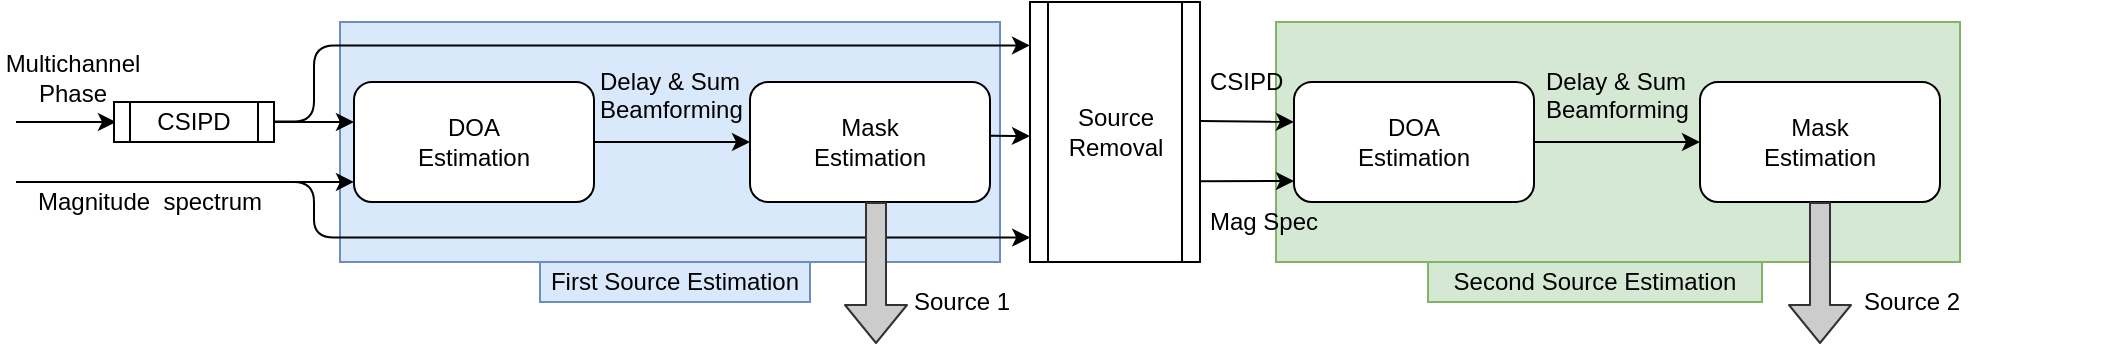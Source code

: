 <mxfile version="12.1.0" type="github" pages="1"><diagram id="od8Y8C4DSqS_Qob8x_1s" name="Page-1"><mxGraphModel dx="1312" dy="795" grid="1" gridSize="10" guides="1" tooltips="1" connect="1" arrows="1" fold="1" page="1" pageScale="1" pageWidth="1169" pageHeight="827" math="0" shadow="0"><root><mxCell id="0"/><mxCell id="1" parent="0"/><mxCell id="a5M3Ul1GQjcWvPVs12yN-5" value="" style="rounded=0;whiteSpace=wrap;html=1;fillColor=#d5e8d4;strokeColor=#82b366;" vertex="1" parent="1"><mxGeometry x="668" y="50" width="342" height="120" as="geometry"/></mxCell><mxCell id="a5M3Ul1GQjcWvPVs12yN-4" value="" style="rounded=0;whiteSpace=wrap;html=1;fillColor=#dae8fc;strokeColor=#6c8ebf;" vertex="1" parent="1"><mxGeometry x="200" y="50" width="330" height="120" as="geometry"/></mxCell><mxCell id="fAk3uDWp7C3FxuoYsQkG-1" value="&lt;div&gt;DOA&lt;/div&gt;&lt;div&gt;Estimation&lt;br&gt;&lt;/div&gt;" style="rounded=1;whiteSpace=wrap;html=1;shadow=0;glass=0;comic=0;" parent="1" vertex="1"><mxGeometry x="207" y="80" width="120" height="60" as="geometry"/></mxCell><mxCell id="fAk3uDWp7C3FxuoYsQkG-2" value="&lt;div&gt;Mask&lt;/div&gt;&lt;div&gt;Estimation&lt;/div&gt;" style="rounded=1;whiteSpace=wrap;html=1;" parent="1" vertex="1"><mxGeometry x="405" y="80" width="120" height="60" as="geometry"/></mxCell><mxCell id="fAk3uDWp7C3FxuoYsQkG-11" value="&lt;div&gt;Delay &amp;amp; Sum&lt;/div&gt;&lt;div&gt;Beamforming&lt;br&gt;&lt;/div&gt;" style="text;html=1;resizable=0;points=[];autosize=1;align=left;verticalAlign=top;spacingTop=-4;" parent="1" vertex="1"><mxGeometry x="328" y="70" width="80" height="30" as="geometry"/></mxCell><mxCell id="fAk3uDWp7C3FxuoYsQkG-16" value="" style="endArrow=classic;html=1;" parent="1" edge="1"><mxGeometry width="50" height="50" relative="1" as="geometry"><mxPoint x="38" y="100" as="sourcePoint"/><mxPoint x="88" y="100" as="targetPoint"/></mxGeometry></mxCell><mxCell id="fAk3uDWp7C3FxuoYsQkG-18" value="&lt;div&gt;Multichannel&lt;br&gt;&lt;/div&gt;&lt;div&gt;Phase&lt;/div&gt;" style="text;html=1;resizable=0;points=[];align=center;verticalAlign=middle;labelBackgroundColor=#ffffff;" parent="fAk3uDWp7C3FxuoYsQkG-16" vertex="1" connectable="0"><mxGeometry x="-0.419" relative="1" as="geometry"><mxPoint x="13.5" y="-22" as="offset"/></mxGeometry></mxCell><mxCell id="fAk3uDWp7C3FxuoYsQkG-17" value="" style="endArrow=classic;html=1;entryX=0;entryY=0.833;entryDx=0;entryDy=0;entryPerimeter=0;" parent="1" target="fAk3uDWp7C3FxuoYsQkG-1" edge="1"><mxGeometry width="50" height="50" relative="1" as="geometry"><mxPoint x="38" y="130" as="sourcePoint"/><mxPoint x="88" y="130" as="targetPoint"/></mxGeometry></mxCell><mxCell id="fAk3uDWp7C3FxuoYsQkG-23" style="edgeStyle=orthogonalEdgeStyle;rounded=0;orthogonalLoop=1;jettySize=auto;html=1;" parent="1" source="fAk3uDWp7C3FxuoYsQkG-22" edge="1"><mxGeometry relative="1" as="geometry"><mxPoint x="207" y="100" as="targetPoint"/></mxGeometry></mxCell><mxCell id="fAk3uDWp7C3FxuoYsQkG-22" value="&lt;div&gt;CSIPD&lt;br&gt;&lt;/div&gt;" style="shape=process;whiteSpace=wrap;html=1;backgroundOutline=1;" parent="1" vertex="1"><mxGeometry x="87" y="90" width="80" height="20" as="geometry"/></mxCell><mxCell id="fAk3uDWp7C3FxuoYsQkG-24" value="Magnitude&amp;nbsp; spectrum" style="text;html=1;resizable=0;points=[];autosize=1;align=left;verticalAlign=top;spacingTop=-4;" parent="1" vertex="1"><mxGeometry x="47" y="130" width="130" height="20" as="geometry"/></mxCell><mxCell id="fAk3uDWp7C3FxuoYsQkG-25" value="" style="endArrow=classic;html=1;exitX=1;exitY=0.5;exitDx=0;exitDy=0;entryX=0;entryY=0.5;entryDx=0;entryDy=0;" parent="1" source="fAk3uDWp7C3FxuoYsQkG-1" target="fAk3uDWp7C3FxuoYsQkG-2" edge="1"><mxGeometry width="50" height="50" relative="1" as="geometry"><mxPoint x="337" y="150" as="sourcePoint"/><mxPoint x="387" y="100" as="targetPoint"/></mxGeometry></mxCell><mxCell id="fAk3uDWp7C3FxuoYsQkG-26" value="" style="edgeStyle=elbowEdgeStyle;elbow=horizontal;endArrow=classic;html=1;exitX=1.021;exitY=0.067;exitDx=0;exitDy=0;exitPerimeter=0;entryX=0;entryY=0.167;entryDx=0;entryDy=0;entryPerimeter=0;" parent="1" target="fAk3uDWp7C3FxuoYsQkG-27" edge="1"><mxGeometry width="50" height="50" relative="1" as="geometry"><mxPoint x="167.182" y="99.81" as="sourcePoint"/><mxPoint x="585.5" y="48.5" as="targetPoint"/><Array as="points"><mxPoint x="187" y="80"/><mxPoint x="195.5" y="58.5"/></Array></mxGeometry></mxCell><mxCell id="fAk3uDWp7C3FxuoYsQkG-27" value="&lt;div&gt;Source&lt;/div&gt;&lt;div&gt;Removal&lt;br&gt;&lt;/div&gt;" style="shape=process;whiteSpace=wrap;html=1;backgroundOutline=1;" parent="1" vertex="1"><mxGeometry x="545" y="40" width="85" height="130" as="geometry"/></mxCell><mxCell id="fAk3uDWp7C3FxuoYsQkG-28" value="" style="edgeStyle=elbowEdgeStyle;elbow=horizontal;endArrow=classic;html=1;exitX=0.82;exitY=-0.003;exitDx=0;exitDy=0;exitPerimeter=0;entryX=0.001;entryY=0.906;entryDx=0;entryDy=0;entryPerimeter=0;" parent="1" source="fAk3uDWp7C3FxuoYsQkG-24" target="fAk3uDWp7C3FxuoYsQkG-27" edge="1"><mxGeometry width="50" height="50" relative="1" as="geometry"><mxPoint x="162.667" y="130.333" as="sourcePoint"/><mxPoint x="577" y="157" as="targetPoint"/><Array as="points"><mxPoint x="187" y="150"/><mxPoint x="167" y="130"/><mxPoint x="186" y="140"/></Array></mxGeometry></mxCell><mxCell id="fAk3uDWp7C3FxuoYsQkG-29" value="&lt;div&gt;DOA&lt;/div&gt;&lt;div&gt;Estimation&lt;br&gt;&lt;/div&gt;" style="rounded=1;whiteSpace=wrap;html=1;" parent="1" vertex="1"><mxGeometry x="677" y="80" width="120" height="60" as="geometry"/></mxCell><mxCell id="fAk3uDWp7C3FxuoYsQkG-30" value="&lt;div&gt;Mask&lt;/div&gt;&lt;div&gt;Estimation&lt;/div&gt;" style="rounded=1;whiteSpace=wrap;html=1;" parent="1" vertex="1"><mxGeometry x="880" y="80" width="120" height="60" as="geometry"/></mxCell><mxCell id="fAk3uDWp7C3FxuoYsQkG-31" value="&lt;div&gt;Delay &amp;amp; Sum&lt;/div&gt;&lt;div&gt;Beamforming&lt;br&gt;&lt;/div&gt;" style="text;html=1;resizable=0;points=[];autosize=1;align=left;verticalAlign=top;spacingTop=-4;" parent="1" vertex="1"><mxGeometry x="801" y="70" width="80" height="30" as="geometry"/></mxCell><mxCell id="fAk3uDWp7C3FxuoYsQkG-32" value="" style="endArrow=classic;html=1;exitX=1;exitY=0.5;exitDx=0;exitDy=0;entryX=0;entryY=0.5;entryDx=0;entryDy=0;" parent="1" source="fAk3uDWp7C3FxuoYsQkG-29" target="fAk3uDWp7C3FxuoYsQkG-30" edge="1"><mxGeometry width="50" height="50" relative="1" as="geometry"><mxPoint x="807" y="150" as="sourcePoint"/><mxPoint x="857" y="100" as="targetPoint"/></mxGeometry></mxCell><mxCell id="BpN_kunuUldj0sohHr4y-5" value="" style="endArrow=classic;html=1;entryX=0;entryY=0.333;entryDx=0;entryDy=0;entryPerimeter=0;" parent="1" target="fAk3uDWp7C3FxuoYsQkG-29" edge="1"><mxGeometry width="50" height="50" relative="1" as="geometry"><mxPoint x="630" y="99.5" as="sourcePoint"/><mxPoint x="667" y="100" as="targetPoint"/></mxGeometry></mxCell><mxCell id="BpN_kunuUldj0sohHr4y-8" value="" style="endArrow=classic;html=1;exitX=1.007;exitY=0.689;exitDx=0;exitDy=0;exitPerimeter=0;entryX=0;entryY=0.825;entryDx=0;entryDy=0;entryPerimeter=0;" parent="1" target="fAk3uDWp7C3FxuoYsQkG-29" edge="1"><mxGeometry width="50" height="50" relative="1" as="geometry"><mxPoint x="629.595" y="129.57" as="sourcePoint"/><mxPoint x="666" y="129.5" as="targetPoint"/></mxGeometry></mxCell><mxCell id="BpN_kunuUldj0sohHr4y-9" value="CSIPD" style="text;html=1;resizable=0;points=[];autosize=1;align=left;verticalAlign=top;spacingTop=-4;" parent="1" vertex="1"><mxGeometry x="633" y="70" width="50" height="20" as="geometry"/></mxCell><mxCell id="BpN_kunuUldj0sohHr4y-11" value="" style="endArrow=classic;html=1;exitX=1.003;exitY=0.448;exitDx=0;exitDy=0;exitPerimeter=0;" parent="1" source="fAk3uDWp7C3FxuoYsQkG-2" edge="1"><mxGeometry width="50" height="50" relative="1" as="geometry"><mxPoint x="507" y="150" as="sourcePoint"/><mxPoint x="545" y="107" as="targetPoint"/></mxGeometry></mxCell><mxCell id="BpN_kunuUldj0sohHr4y-12" value="Mag Spec" style="text;html=1;resizable=0;points=[];autosize=1;align=left;verticalAlign=top;spacingTop=-4;" parent="1" vertex="1"><mxGeometry x="633" y="140" width="70" height="20" as="geometry"/></mxCell><mxCell id="BpN_kunuUldj0sohHr4y-13" value="" style="shape=flexArrow;endArrow=classic;html=1;exitX=0.45;exitY=0.999;exitDx=0;exitDy=0;exitPerimeter=0;fillColor=#CCCCCC;strokeColor=#333333;" parent="1" edge="1"><mxGeometry width="50" height="50" relative="1" as="geometry"><mxPoint x="468" y="139.94" as="sourcePoint"/><mxPoint x="468" y="211" as="targetPoint"/></mxGeometry></mxCell><mxCell id="BpN_kunuUldj0sohHr4y-14" value="" style="shape=flexArrow;endArrow=classic;html=1;exitX=0.45;exitY=0.999;exitDx=0;exitDy=0;exitPerimeter=0;fillColor=#CCCCCC;strokeColor=#333333;" parent="1" edge="1"><mxGeometry width="50" height="50" relative="1" as="geometry"><mxPoint x="940" y="139.94" as="sourcePoint"/><mxPoint x="940" y="211" as="targetPoint"/></mxGeometry></mxCell><mxCell id="BpN_kunuUldj0sohHr4y-15" value="&lt;div&gt;Source 1&lt;/div&gt;" style="text;html=1;resizable=0;points=[];autosize=1;align=left;verticalAlign=top;spacingTop=-4;" parent="1" vertex="1"><mxGeometry x="485" y="180" width="60" height="20" as="geometry"/></mxCell><mxCell id="BpN_kunuUldj0sohHr4y-16" value="&lt;div&gt;Source 2&lt;br&gt;&lt;/div&gt;" style="text;html=1;resizable=0;points=[];autosize=1;align=left;verticalAlign=top;spacingTop=-4;" parent="1" vertex="1"><mxGeometry x="960" y="180" width="60" height="20" as="geometry"/></mxCell><mxCell id="a5M3Ul1GQjcWvPVs12yN-3" value="" style="shape=image;html=1;verticalAlign=top;verticalLabelPosition=bottom;labelBackgroundColor=#ffffff;imageAspect=0;aspect=fixed;image=https://cdn2.iconfinder.com/data/icons/arrows-and-universal-actions-icon-set/256/more-128.png" vertex="1" parent="1"><mxGeometry x="1010" y="71" width="78" height="78" as="geometry"/></mxCell><mxCell id="a5M3Ul1GQjcWvPVs12yN-7" value="First Source Estimation" style="text;html=1;strokeColor=#6c8ebf;fillColor=#dae8fc;align=center;verticalAlign=middle;whiteSpace=wrap;rounded=0;" vertex="1" parent="1"><mxGeometry x="300" y="170" width="135" height="20" as="geometry"/></mxCell><mxCell id="a5M3Ul1GQjcWvPVs12yN-8" value="Second Source Estimation" style="text;html=1;strokeColor=#82b366;fillColor=#d5e8d4;align=center;verticalAlign=middle;whiteSpace=wrap;rounded=0;" vertex="1" parent="1"><mxGeometry x="744" y="170" width="167" height="20" as="geometry"/></mxCell></root></mxGraphModel></diagram></mxfile>